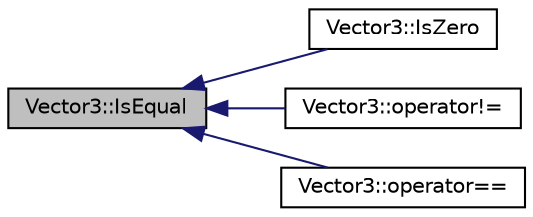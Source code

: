 digraph "Vector3::IsEqual"
{
  bgcolor="transparent";
  edge [fontname="Helvetica",fontsize="10",labelfontname="Helvetica",labelfontsize="10"];
  node [fontname="Helvetica",fontsize="10",shape=record];
  rankdir="LR";
  Node1 [label="Vector3::IsEqual",height=0.2,width=0.4,color="black", fillcolor="grey75", style="filled", fontcolor="black"];
  Node1 -> Node2 [dir="back",color="midnightblue",fontsize="10",style="solid",fontname="Helvetica"];
  Node2 [label="Vector3::IsZero",height=0.2,width=0.4,color="black",URL="$structVector3.html#affeb6d657b146584b5cb0b42a0d6eaeb",tooltip="Check if vector is zero, using Math::Epsilon. "];
  Node1 -> Node3 [dir="back",color="midnightblue",fontsize="10",style="solid",fontname="Helvetica"];
  Node3 [label="Vector3::operator!=",height=0.2,width=0.4,color="black",URL="$structVector3.html#a27ba9abc0d1b5cd47a0365a4ebcfeb7c",tooltip="operator!= overload for inequality check, using Math::EPSILON "];
  Node1 -> Node4 [dir="back",color="midnightblue",fontsize="10",style="solid",fontname="Helvetica"];
  Node4 [label="Vector3::operator==",height=0.2,width=0.4,color="black",URL="$structVector3.html#ae084cfb19c537457f52bfb3cb3a7054d",tooltip="operator== overload for equality check, using Math::EPSILON "];
}
